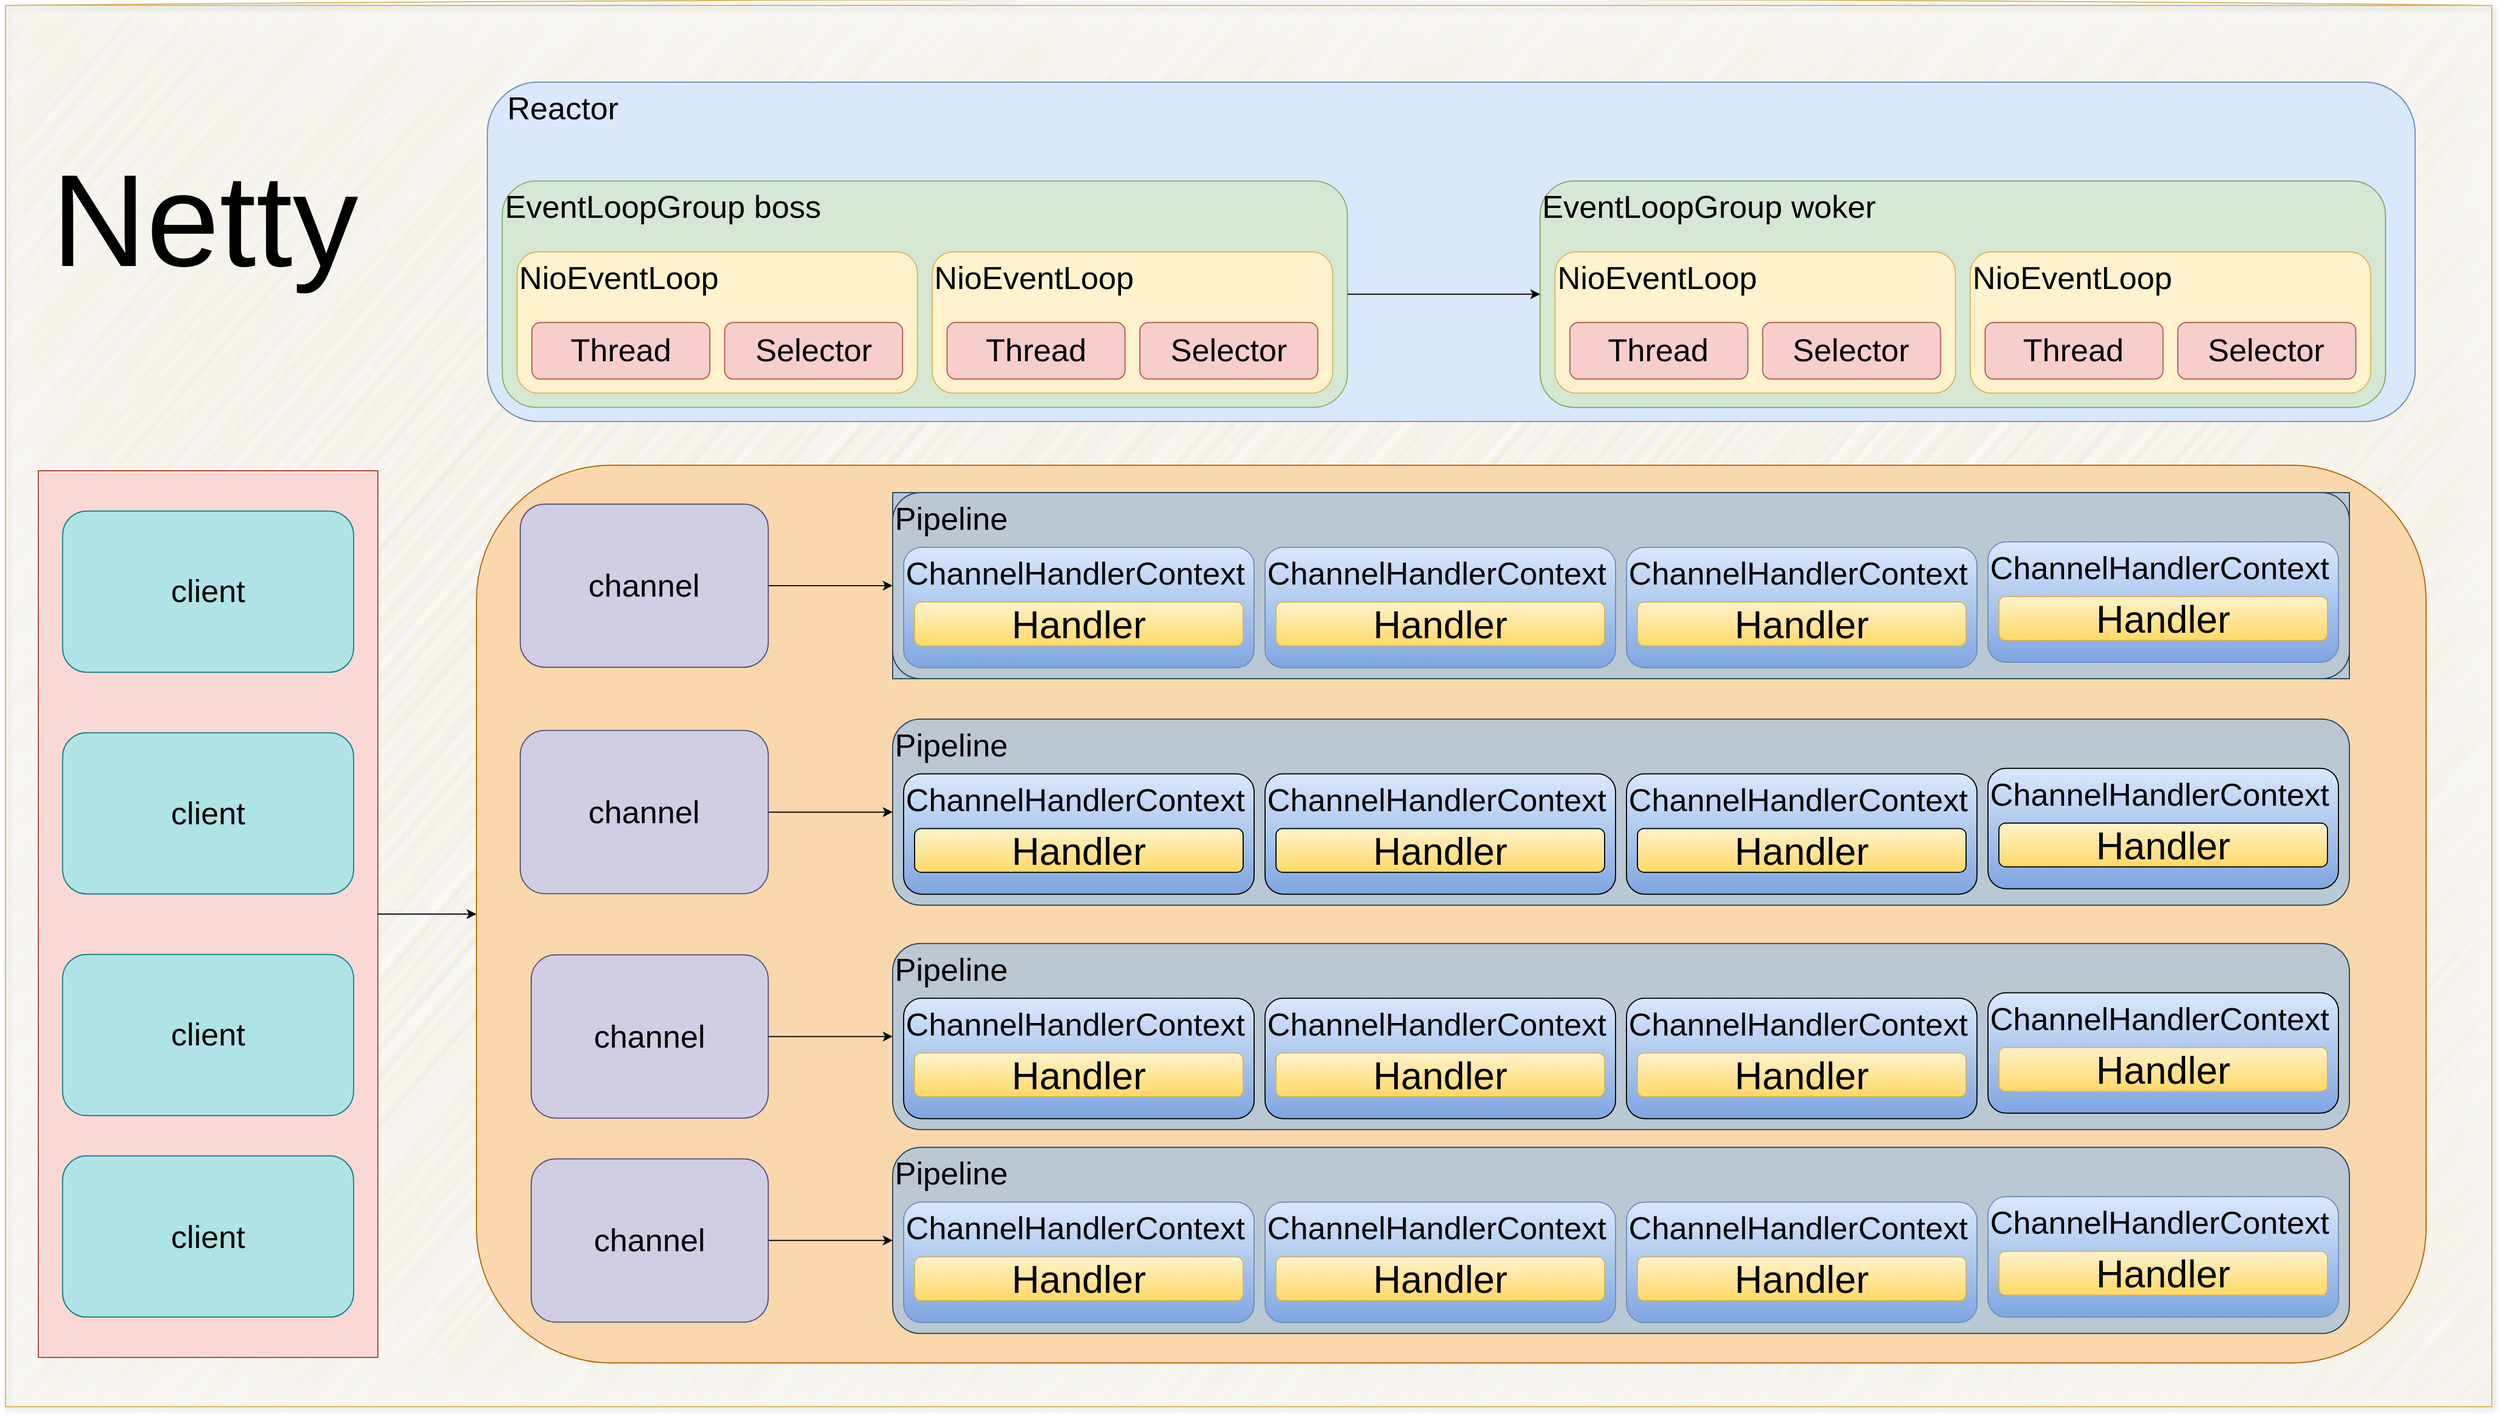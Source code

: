 <mxfile version="14.5.1" type="device"><diagram id="0wKa8OqcmL5Xw_oxOLjU" name="第 1 页"><mxGraphModel dx="4353" dy="3617" grid="1" gridSize="10" guides="1" tooltips="1" connect="1" arrows="1" fold="1" page="0" pageScale="1" pageWidth="827" pageHeight="1169" math="0" shadow="0"><root><mxCell id="0"/><mxCell id="1" parent="0"/><mxCell id="dPy0fl-XgrlMiZQ2PIyt-102" value="" style="rounded=0;whiteSpace=wrap;html=1;fontSize=35;align=center;fillColor=#fff2cc;strokeColor=#d6b656;sketch=1;glass=0;shadow=1;" vertex="1" parent="1"><mxGeometry x="-1080" y="-870" width="2270" height="1280" as="geometry"/></mxCell><mxCell id="dPy0fl-XgrlMiZQ2PIyt-53" value="" style="rounded=1;whiteSpace=wrap;html=1;fontSize=35;align=center;fillColor=#fad7ac;strokeColor=#b46504;" vertex="1" parent="1"><mxGeometry x="-650" y="-450" width="1780" height="820" as="geometry"/></mxCell><mxCell id="dPy0fl-XgrlMiZQ2PIyt-92" style="edgeStyle=none;rounded=0;orthogonalLoop=1;jettySize=auto;html=1;exitX=1;exitY=0.5;exitDx=0;exitDy=0;entryX=0;entryY=0.5;entryDx=0;entryDy=0;fontSize=35;" edge="1" parent="1" source="dPy0fl-XgrlMiZQ2PIyt-54" target="dPy0fl-XgrlMiZQ2PIyt-33"><mxGeometry relative="1" as="geometry"/></mxCell><mxCell id="dPy0fl-XgrlMiZQ2PIyt-54" value="channel" style="rounded=1;whiteSpace=wrap;html=1;fontSize=29;fillColor=#d0cee2;strokeColor=#56517e;" vertex="1" parent="1"><mxGeometry x="-610" y="-414.55" width="226.43" height="149.09" as="geometry"/></mxCell><mxCell id="dPy0fl-XgrlMiZQ2PIyt-93" style="edgeStyle=none;rounded=0;orthogonalLoop=1;jettySize=auto;html=1;exitX=1;exitY=0.5;exitDx=0;exitDy=0;entryX=0;entryY=0.5;entryDx=0;entryDy=0;fontSize=35;" edge="1" parent="1" source="dPy0fl-XgrlMiZQ2PIyt-55" target="dPy0fl-XgrlMiZQ2PIyt-62"><mxGeometry relative="1" as="geometry"/></mxCell><mxCell id="dPy0fl-XgrlMiZQ2PIyt-55" value="channel" style="rounded=1;whiteSpace=wrap;html=1;fontSize=29;fillColor=#d0cee2;strokeColor=#56517e;" vertex="1" parent="1"><mxGeometry x="-610" y="-207.72" width="226.43" height="149.09" as="geometry"/></mxCell><mxCell id="dPy0fl-XgrlMiZQ2PIyt-94" style="edgeStyle=none;rounded=0;orthogonalLoop=1;jettySize=auto;html=1;exitX=1;exitY=0.5;exitDx=0;exitDy=0;entryX=0;entryY=0.5;entryDx=0;entryDy=0;fontSize=35;" edge="1" parent="1" source="dPy0fl-XgrlMiZQ2PIyt-56" target="dPy0fl-XgrlMiZQ2PIyt-72"><mxGeometry relative="1" as="geometry"/></mxCell><mxCell id="dPy0fl-XgrlMiZQ2PIyt-56" value="channel" style="rounded=1;whiteSpace=wrap;html=1;fontSize=29;fillColor=#d0cee2;strokeColor=#56517e;" vertex="1" parent="1"><mxGeometry x="-600.0" y="-2.73" width="216.43" height="149.09" as="geometry"/></mxCell><mxCell id="dPy0fl-XgrlMiZQ2PIyt-95" style="edgeStyle=none;rounded=0;orthogonalLoop=1;jettySize=auto;html=1;exitX=1;exitY=0.5;exitDx=0;exitDy=0;entryX=0;entryY=0.5;entryDx=0;entryDy=0;fontSize=35;" edge="1" parent="1" source="dPy0fl-XgrlMiZQ2PIyt-57" target="dPy0fl-XgrlMiZQ2PIyt-82"><mxGeometry relative="1" as="geometry"/></mxCell><mxCell id="dPy0fl-XgrlMiZQ2PIyt-57" value="channel" style="rounded=1;whiteSpace=wrap;html=1;fontSize=29;fillColor=#d0cee2;strokeColor=#56517e;" vertex="1" parent="1"><mxGeometry x="-600.0" y="183.63" width="216.43" height="149.09" as="geometry"/></mxCell><mxCell id="dPy0fl-XgrlMiZQ2PIyt-61" value="" style="group" vertex="1" connectable="0" parent="1"><mxGeometry x="-270" y="-218.18" width="1330" height="170" as="geometry"/></mxCell><mxCell id="dPy0fl-XgrlMiZQ2PIyt-62" value="Pipeline" style="rounded=1;whiteSpace=wrap;html=1;fontSize=29;align=left;verticalAlign=top;fillColor=#bac8d3;strokeColor=#23445d;" vertex="1" parent="dPy0fl-XgrlMiZQ2PIyt-61"><mxGeometry width="1330" height="170" as="geometry"/></mxCell><mxCell id="dPy0fl-XgrlMiZQ2PIyt-63" value="ChannelHandlerContext" style="rounded=1;whiteSpace=wrap;html=1;fontSize=29;align=left;verticalAlign=top;gradientColor=#7ea6e0;fillColor=#dae8fc;" vertex="1" parent="dPy0fl-XgrlMiZQ2PIyt-61"><mxGeometry x="10" y="50" width="320" height="110" as="geometry"/></mxCell><mxCell id="dPy0fl-XgrlMiZQ2PIyt-64" value="Handler" style="rounded=1;whiteSpace=wrap;html=1;fontSize=35;align=center;gradientColor=#ffd966;fillColor=#fff2cc;" vertex="1" parent="dPy0fl-XgrlMiZQ2PIyt-61"><mxGeometry x="20" y="100" width="300" height="40" as="geometry"/></mxCell><mxCell id="dPy0fl-XgrlMiZQ2PIyt-65" value="ChannelHandlerContext" style="rounded=1;whiteSpace=wrap;html=1;fontSize=29;align=left;verticalAlign=top;gradientColor=#7ea6e0;fillColor=#dae8fc;" vertex="1" parent="dPy0fl-XgrlMiZQ2PIyt-61"><mxGeometry x="340" y="50" width="320" height="110" as="geometry"/></mxCell><mxCell id="dPy0fl-XgrlMiZQ2PIyt-66" value="Handler" style="rounded=1;whiteSpace=wrap;html=1;fontSize=35;align=center;gradientColor=#ffd966;fillColor=#fff2cc;" vertex="1" parent="dPy0fl-XgrlMiZQ2PIyt-61"><mxGeometry x="350" y="100" width="300" height="40" as="geometry"/></mxCell><mxCell id="dPy0fl-XgrlMiZQ2PIyt-67" value="ChannelHandlerContext" style="rounded=1;whiteSpace=wrap;html=1;fontSize=29;align=left;verticalAlign=top;gradientColor=#7ea6e0;fillColor=#dae8fc;" vertex="1" parent="dPy0fl-XgrlMiZQ2PIyt-61"><mxGeometry x="670" y="50" width="320" height="110" as="geometry"/></mxCell><mxCell id="dPy0fl-XgrlMiZQ2PIyt-68" value="Handler" style="rounded=1;whiteSpace=wrap;html=1;fontSize=35;align=center;gradientColor=#ffd966;fillColor=#fff2cc;" vertex="1" parent="dPy0fl-XgrlMiZQ2PIyt-61"><mxGeometry x="680" y="100" width="300" height="40" as="geometry"/></mxCell><mxCell id="dPy0fl-XgrlMiZQ2PIyt-69" value="ChannelHandlerContext" style="rounded=1;whiteSpace=wrap;html=1;fontSize=29;align=left;verticalAlign=top;gradientColor=#7ea6e0;fillColor=#dae8fc;" vertex="1" parent="dPy0fl-XgrlMiZQ2PIyt-61"><mxGeometry x="1000" y="45" width="320" height="110" as="geometry"/></mxCell><mxCell id="dPy0fl-XgrlMiZQ2PIyt-70" value="Handler" style="rounded=1;whiteSpace=wrap;html=1;fontSize=35;align=center;gradientColor=#ffd966;fillColor=#fff2cc;" vertex="1" parent="dPy0fl-XgrlMiZQ2PIyt-61"><mxGeometry x="1010" y="95" width="300" height="40" as="geometry"/></mxCell><mxCell id="dPy0fl-XgrlMiZQ2PIyt-71" value="" style="group" vertex="1" connectable="0" parent="1"><mxGeometry x="-270" y="-13.18" width="1330" height="170" as="geometry"/></mxCell><mxCell id="dPy0fl-XgrlMiZQ2PIyt-72" value="Pipeline" style="rounded=1;whiteSpace=wrap;html=1;fontSize=29;align=left;verticalAlign=top;fillColor=#bac8d3;strokeColor=#23445d;" vertex="1" parent="dPy0fl-XgrlMiZQ2PIyt-71"><mxGeometry width="1330" height="170" as="geometry"/></mxCell><mxCell id="dPy0fl-XgrlMiZQ2PIyt-73" value="ChannelHandlerContext" style="rounded=1;whiteSpace=wrap;html=1;fontSize=29;align=left;verticalAlign=top;gradientColor=#7ea6e0;fillColor=#dae8fc;" vertex="1" parent="dPy0fl-XgrlMiZQ2PIyt-71"><mxGeometry x="10" y="50" width="320" height="110" as="geometry"/></mxCell><mxCell id="dPy0fl-XgrlMiZQ2PIyt-74" value="Handler" style="rounded=1;whiteSpace=wrap;html=1;fontSize=35;align=center;gradientColor=#ffd966;fillColor=#fff2cc;strokeColor=#d6b656;" vertex="1" parent="dPy0fl-XgrlMiZQ2PIyt-71"><mxGeometry x="20" y="100" width="300" height="40" as="geometry"/></mxCell><mxCell id="dPy0fl-XgrlMiZQ2PIyt-75" value="ChannelHandlerContext" style="rounded=1;whiteSpace=wrap;html=1;fontSize=29;align=left;verticalAlign=top;gradientColor=#7ea6e0;fillColor=#dae8fc;" vertex="1" parent="dPy0fl-XgrlMiZQ2PIyt-71"><mxGeometry x="340" y="50" width="320" height="110" as="geometry"/></mxCell><mxCell id="dPy0fl-XgrlMiZQ2PIyt-76" value="Handler" style="rounded=1;whiteSpace=wrap;html=1;fontSize=35;align=center;gradientColor=#ffd966;fillColor=#fff2cc;strokeColor=#d6b656;" vertex="1" parent="dPy0fl-XgrlMiZQ2PIyt-71"><mxGeometry x="350" y="100" width="300" height="40" as="geometry"/></mxCell><mxCell id="dPy0fl-XgrlMiZQ2PIyt-77" value="ChannelHandlerContext" style="rounded=1;whiteSpace=wrap;html=1;fontSize=29;align=left;verticalAlign=top;gradientColor=#7ea6e0;fillColor=#dae8fc;" vertex="1" parent="dPy0fl-XgrlMiZQ2PIyt-71"><mxGeometry x="670" y="50" width="320" height="110" as="geometry"/></mxCell><mxCell id="dPy0fl-XgrlMiZQ2PIyt-78" value="Handler" style="rounded=1;whiteSpace=wrap;html=1;fontSize=35;align=center;gradientColor=#ffd966;fillColor=#fff2cc;strokeColor=#d6b656;" vertex="1" parent="dPy0fl-XgrlMiZQ2PIyt-71"><mxGeometry x="680" y="100" width="300" height="40" as="geometry"/></mxCell><mxCell id="dPy0fl-XgrlMiZQ2PIyt-79" value="ChannelHandlerContext" style="rounded=1;whiteSpace=wrap;html=1;fontSize=29;align=left;verticalAlign=top;gradientColor=#7ea6e0;fillColor=#dae8fc;" vertex="1" parent="dPy0fl-XgrlMiZQ2PIyt-71"><mxGeometry x="1000" y="45" width="320" height="110" as="geometry"/></mxCell><mxCell id="dPy0fl-XgrlMiZQ2PIyt-80" value="Handler" style="rounded=1;whiteSpace=wrap;html=1;fontSize=35;align=center;gradientColor=#ffd966;fillColor=#fff2cc;strokeColor=#d6b656;" vertex="1" parent="dPy0fl-XgrlMiZQ2PIyt-71"><mxGeometry x="1010" y="95" width="300" height="40" as="geometry"/></mxCell><mxCell id="dPy0fl-XgrlMiZQ2PIyt-81" value="" style="group" vertex="1" connectable="0" parent="1"><mxGeometry x="-270" y="173.18" width="1330" height="170" as="geometry"/></mxCell><mxCell id="dPy0fl-XgrlMiZQ2PIyt-82" value="Pipeline" style="rounded=1;whiteSpace=wrap;html=1;fontSize=29;align=left;verticalAlign=top;fillColor=#bac8d3;strokeColor=#23445d;" vertex="1" parent="dPy0fl-XgrlMiZQ2PIyt-81"><mxGeometry width="1330" height="170" as="geometry"/></mxCell><mxCell id="dPy0fl-XgrlMiZQ2PIyt-83" value="ChannelHandlerContext" style="rounded=1;whiteSpace=wrap;html=1;fontSize=29;align=left;verticalAlign=top;gradientColor=#7ea6e0;fillColor=#dae8fc;strokeColor=#6c8ebf;" vertex="1" parent="dPy0fl-XgrlMiZQ2PIyt-81"><mxGeometry x="10" y="50" width="320" height="110" as="geometry"/></mxCell><mxCell id="dPy0fl-XgrlMiZQ2PIyt-84" value="Handler" style="rounded=1;whiteSpace=wrap;html=1;fontSize=35;align=center;gradientColor=#ffd966;fillColor=#fff2cc;strokeColor=#d6b656;" vertex="1" parent="dPy0fl-XgrlMiZQ2PIyt-81"><mxGeometry x="20" y="100" width="300" height="40" as="geometry"/></mxCell><mxCell id="dPy0fl-XgrlMiZQ2PIyt-85" value="ChannelHandlerContext" style="rounded=1;whiteSpace=wrap;html=1;fontSize=29;align=left;verticalAlign=top;gradientColor=#7ea6e0;fillColor=#dae8fc;strokeColor=#6c8ebf;" vertex="1" parent="dPy0fl-XgrlMiZQ2PIyt-81"><mxGeometry x="340" y="50" width="320" height="110" as="geometry"/></mxCell><mxCell id="dPy0fl-XgrlMiZQ2PIyt-86" value="Handler" style="rounded=1;whiteSpace=wrap;html=1;fontSize=35;align=center;gradientColor=#ffd966;fillColor=#fff2cc;strokeColor=#d6b656;" vertex="1" parent="dPy0fl-XgrlMiZQ2PIyt-81"><mxGeometry x="350" y="100" width="300" height="40" as="geometry"/></mxCell><mxCell id="dPy0fl-XgrlMiZQ2PIyt-87" value="ChannelHandlerContext" style="rounded=1;whiteSpace=wrap;html=1;fontSize=29;align=left;verticalAlign=top;gradientColor=#7ea6e0;fillColor=#dae8fc;strokeColor=#6c8ebf;" vertex="1" parent="dPy0fl-XgrlMiZQ2PIyt-81"><mxGeometry x="670" y="50" width="320" height="110" as="geometry"/></mxCell><mxCell id="dPy0fl-XgrlMiZQ2PIyt-88" value="Handler" style="rounded=1;whiteSpace=wrap;html=1;fontSize=35;align=center;gradientColor=#ffd966;fillColor=#fff2cc;strokeColor=#d6b656;" vertex="1" parent="dPy0fl-XgrlMiZQ2PIyt-81"><mxGeometry x="680" y="100" width="300" height="40" as="geometry"/></mxCell><mxCell id="dPy0fl-XgrlMiZQ2PIyt-89" value="ChannelHandlerContext" style="rounded=1;whiteSpace=wrap;html=1;fontSize=29;align=left;verticalAlign=top;gradientColor=#7ea6e0;fillColor=#dae8fc;strokeColor=#6c8ebf;" vertex="1" parent="dPy0fl-XgrlMiZQ2PIyt-81"><mxGeometry x="1000" y="45" width="320" height="110" as="geometry"/></mxCell><mxCell id="dPy0fl-XgrlMiZQ2PIyt-90" value="Handler" style="rounded=1;whiteSpace=wrap;html=1;fontSize=35;align=center;gradientColor=#ffd966;fillColor=#fff2cc;strokeColor=#d6b656;" vertex="1" parent="dPy0fl-XgrlMiZQ2PIyt-81"><mxGeometry x="1010" y="95" width="300" height="40" as="geometry"/></mxCell><mxCell id="dPy0fl-XgrlMiZQ2PIyt-51" value="" style="group;fillColor=#fad9d5;strokeColor=#ae4132;" vertex="1" connectable="0" parent="1"><mxGeometry x="-1050" y="-445" width="310" height="810" as="geometry"/></mxCell><mxCell id="dPy0fl-XgrlMiZQ2PIyt-50" value="" style="rounded=0;whiteSpace=wrap;html=1;fontSize=35;align=center;fillColor=#fad9d5;strokeColor=#ae4132;" vertex="1" parent="dPy0fl-XgrlMiZQ2PIyt-51"><mxGeometry width="310.0" height="810" as="geometry"/></mxCell><mxCell id="dPy0fl-XgrlMiZQ2PIyt-1" value="client" style="rounded=1;whiteSpace=wrap;html=1;fontSize=29;fillColor=#b0e3e6;strokeColor=#0e8088;" vertex="1" parent="dPy0fl-XgrlMiZQ2PIyt-51"><mxGeometry x="22.143" y="36.818" width="265.714" height="147.273" as="geometry"/></mxCell><mxCell id="dPy0fl-XgrlMiZQ2PIyt-47" value="client" style="rounded=1;whiteSpace=wrap;html=1;fontSize=29;fillColor=#b0e3e6;strokeColor=#0e8088;" vertex="1" parent="dPy0fl-XgrlMiZQ2PIyt-51"><mxGeometry x="22.143" y="239.318" width="265.714" height="147.273" as="geometry"/></mxCell><mxCell id="dPy0fl-XgrlMiZQ2PIyt-48" value="client" style="rounded=1;whiteSpace=wrap;html=1;fontSize=29;fillColor=#b0e3e6;strokeColor=#0e8088;" vertex="1" parent="dPy0fl-XgrlMiZQ2PIyt-51"><mxGeometry x="22.143" y="441.818" width="265.714" height="147.273" as="geometry"/></mxCell><mxCell id="dPy0fl-XgrlMiZQ2PIyt-49" value="client" style="rounded=1;whiteSpace=wrap;html=1;fontSize=29;fillColor=#b0e3e6;strokeColor=#0e8088;" vertex="1" parent="dPy0fl-XgrlMiZQ2PIyt-51"><mxGeometry x="22.143" y="625.909" width="265.714" height="147.273" as="geometry"/></mxCell><mxCell id="dPy0fl-XgrlMiZQ2PIyt-60" value="" style="group;fillColor=#bac8d3;strokeColor=#23445d;" vertex="1" connectable="0" parent="1"><mxGeometry x="-270" y="-425.01" width="1330" height="170" as="geometry"/></mxCell><mxCell id="dPy0fl-XgrlMiZQ2PIyt-33" value="Pipeline" style="rounded=1;whiteSpace=wrap;html=1;fontSize=29;align=left;verticalAlign=top;fillColor=#bac8d3;strokeColor=#23445d;" vertex="1" parent="dPy0fl-XgrlMiZQ2PIyt-60"><mxGeometry width="1330" height="170" as="geometry"/></mxCell><mxCell id="dPy0fl-XgrlMiZQ2PIyt-4" value="ChannelHandlerContext" style="rounded=1;whiteSpace=wrap;html=1;fontSize=29;align=left;verticalAlign=top;gradientColor=#7ea6e0;fillColor=#dae8fc;strokeColor=#6c8ebf;" vertex="1" parent="dPy0fl-XgrlMiZQ2PIyt-60"><mxGeometry x="10" y="50" width="320" height="110" as="geometry"/></mxCell><mxCell id="dPy0fl-XgrlMiZQ2PIyt-35" value="Handler" style="rounded=1;whiteSpace=wrap;html=1;fontSize=35;align=center;gradientColor=#ffd966;fillColor=#fff2cc;strokeColor=#d6b656;" vertex="1" parent="dPy0fl-XgrlMiZQ2PIyt-60"><mxGeometry x="20" y="100" width="300" height="40" as="geometry"/></mxCell><mxCell id="dPy0fl-XgrlMiZQ2PIyt-36" value="ChannelHandlerContext" style="rounded=1;whiteSpace=wrap;html=1;fontSize=29;align=left;verticalAlign=top;gradientColor=#7ea6e0;fillColor=#dae8fc;strokeColor=#6c8ebf;" vertex="1" parent="dPy0fl-XgrlMiZQ2PIyt-60"><mxGeometry x="340" y="50" width="320" height="110" as="geometry"/></mxCell><mxCell id="dPy0fl-XgrlMiZQ2PIyt-37" value="Handler" style="rounded=1;whiteSpace=wrap;html=1;fontSize=35;align=center;gradientColor=#ffd966;fillColor=#fff2cc;strokeColor=#d6b656;" vertex="1" parent="dPy0fl-XgrlMiZQ2PIyt-60"><mxGeometry x="350" y="100" width="300" height="40" as="geometry"/></mxCell><mxCell id="dPy0fl-XgrlMiZQ2PIyt-38" value="ChannelHandlerContext" style="rounded=1;whiteSpace=wrap;html=1;fontSize=29;align=left;verticalAlign=top;gradientColor=#7ea6e0;fillColor=#dae8fc;strokeColor=#6c8ebf;" vertex="1" parent="dPy0fl-XgrlMiZQ2PIyt-60"><mxGeometry x="670" y="50" width="320" height="110" as="geometry"/></mxCell><mxCell id="dPy0fl-XgrlMiZQ2PIyt-39" value="Handler" style="rounded=1;whiteSpace=wrap;html=1;fontSize=35;align=center;gradientColor=#ffd966;fillColor=#fff2cc;strokeColor=#d6b656;" vertex="1" parent="dPy0fl-XgrlMiZQ2PIyt-60"><mxGeometry x="680" y="100" width="300" height="40" as="geometry"/></mxCell><mxCell id="dPy0fl-XgrlMiZQ2PIyt-44" value="ChannelHandlerContext" style="rounded=1;whiteSpace=wrap;html=1;fontSize=29;align=left;verticalAlign=top;gradientColor=#7ea6e0;fillColor=#dae8fc;strokeColor=#6c8ebf;" vertex="1" parent="dPy0fl-XgrlMiZQ2PIyt-60"><mxGeometry x="1000" y="45" width="320" height="110" as="geometry"/></mxCell><mxCell id="dPy0fl-XgrlMiZQ2PIyt-45" value="Handler" style="rounded=1;whiteSpace=wrap;html=1;fontSize=35;align=center;gradientColor=#ffd966;fillColor=#fff2cc;strokeColor=#d6b656;" vertex="1" parent="dPy0fl-XgrlMiZQ2PIyt-60"><mxGeometry x="1010" y="95" width="300" height="40" as="geometry"/></mxCell><mxCell id="dPy0fl-XgrlMiZQ2PIyt-91" style="edgeStyle=none;rounded=0;orthogonalLoop=1;jettySize=auto;html=1;exitX=1;exitY=0.5;exitDx=0;exitDy=0;entryX=0;entryY=0.5;entryDx=0;entryDy=0;fontSize=35;" edge="1" parent="1" source="dPy0fl-XgrlMiZQ2PIyt-50" target="dPy0fl-XgrlMiZQ2PIyt-53"><mxGeometry relative="1" as="geometry"/></mxCell><mxCell id="dPy0fl-XgrlMiZQ2PIyt-101" value="" style="group;rounded=1;glass=0;fillColor=#d5e8d4;strokeColor=#82b366;" vertex="1" connectable="0" parent="1"><mxGeometry x="-640" y="-800" width="1760" height="310" as="geometry"/></mxCell><mxCell id="dPy0fl-XgrlMiZQ2PIyt-8" value="&amp;nbsp; Reactor" style="rounded=1;whiteSpace=wrap;html=1;fontSize=29;align=left;verticalAlign=top;fillColor=#dae8fc;strokeColor=#6c8ebf;" vertex="1" parent="dPy0fl-XgrlMiZQ2PIyt-101"><mxGeometry width="1760" height="310.0" as="geometry"/></mxCell><mxCell id="dPy0fl-XgrlMiZQ2PIyt-41" value="" style="group;rounded=1;strokeColor=#9673a6;fillColor=#e1d5e7;" vertex="1" connectable="0" parent="dPy0fl-XgrlMiZQ2PIyt-101"><mxGeometry x="961.231" y="90.417" width="771.692" height="206.667" as="geometry"/></mxCell><mxCell id="dPy0fl-XgrlMiZQ2PIyt-26" value="EventLoopGroup woker" style="rounded=1;whiteSpace=wrap;html=1;fontSize=29;align=left;verticalAlign=top;fillColor=#d5e8d4;strokeColor=#82b366;" vertex="1" parent="dPy0fl-XgrlMiZQ2PIyt-41"><mxGeometry width="771.692" height="206.667" as="geometry"/></mxCell><mxCell id="dPy0fl-XgrlMiZQ2PIyt-27" value="NioEventLoop" style="rounded=1;whiteSpace=wrap;html=1;fontSize=29;align=left;verticalAlign=top;fillColor=#fff2cc;strokeColor=#d6b656;" vertex="1" parent="dPy0fl-XgrlMiZQ2PIyt-41"><mxGeometry x="13.538" y="64.583" width="365.538" height="129.167" as="geometry"/></mxCell><mxCell id="dPy0fl-XgrlMiZQ2PIyt-28" value="Thread" style="rounded=1;whiteSpace=wrap;html=1;fontSize=29;fillColor=#f8cecc;strokeColor=#b85450;" vertex="1" parent="dPy0fl-XgrlMiZQ2PIyt-41"><mxGeometry x="27.077" y="129.167" width="162.462" height="51.667" as="geometry"/></mxCell><mxCell id="dPy0fl-XgrlMiZQ2PIyt-29" value="Selector" style="rounded=1;whiteSpace=wrap;html=1;fontSize=29;fillColor=#f8cecc;strokeColor=#b85450;" vertex="1" parent="dPy0fl-XgrlMiZQ2PIyt-41"><mxGeometry x="203.077" y="129.167" width="162.462" height="51.667" as="geometry"/></mxCell><mxCell id="dPy0fl-XgrlMiZQ2PIyt-30" value="NioEventLoop" style="rounded=1;whiteSpace=wrap;html=1;fontSize=29;align=left;verticalAlign=top;fillColor=#fff2cc;strokeColor=#d6b656;" vertex="1" parent="dPy0fl-XgrlMiZQ2PIyt-41"><mxGeometry x="392.615" y="64.583" width="365.538" height="129.167" as="geometry"/></mxCell><mxCell id="dPy0fl-XgrlMiZQ2PIyt-31" value="Thread" style="rounded=1;whiteSpace=wrap;html=1;fontSize=29;fillColor=#f8cecc;strokeColor=#b85450;" vertex="1" parent="dPy0fl-XgrlMiZQ2PIyt-41"><mxGeometry x="406.154" y="129.167" width="162.462" height="51.667" as="geometry"/></mxCell><mxCell id="dPy0fl-XgrlMiZQ2PIyt-32" value="Selector" style="rounded=1;whiteSpace=wrap;html=1;fontSize=29;fillColor=#f8cecc;strokeColor=#b85450;" vertex="1" parent="dPy0fl-XgrlMiZQ2PIyt-41"><mxGeometry x="582.154" y="129.167" width="162.462" height="51.667" as="geometry"/></mxCell><mxCell id="dPy0fl-XgrlMiZQ2PIyt-43" value="" style="group" vertex="1" connectable="0" parent="dPy0fl-XgrlMiZQ2PIyt-101"><mxGeometry x="13.538" y="90.417" width="771.692" height="206.667" as="geometry"/></mxCell><mxCell id="dPy0fl-XgrlMiZQ2PIyt-14" value="EventLoopGroup boss" style="rounded=1;whiteSpace=wrap;html=1;fontSize=29;align=left;verticalAlign=top;fillColor=#d5e8d4;strokeColor=#82b366;" vertex="1" parent="dPy0fl-XgrlMiZQ2PIyt-43"><mxGeometry width="771.692" height="206.667" as="geometry"/></mxCell><mxCell id="dPy0fl-XgrlMiZQ2PIyt-17" value="NioEventLoop" style="rounded=1;whiteSpace=wrap;html=1;fontSize=29;align=left;verticalAlign=top;fillColor=#fff2cc;strokeColor=#d6b656;" vertex="1" parent="dPy0fl-XgrlMiZQ2PIyt-43"><mxGeometry x="13.538" y="64.583" width="365.538" height="129.167" as="geometry"/></mxCell><mxCell id="dPy0fl-XgrlMiZQ2PIyt-20" value="Thread" style="rounded=1;whiteSpace=wrap;html=1;fontSize=29;fillColor=#f8cecc;strokeColor=#b85450;" vertex="1" parent="dPy0fl-XgrlMiZQ2PIyt-43"><mxGeometry x="27.077" y="129.167" width="162.462" height="51.667" as="geometry"/></mxCell><mxCell id="dPy0fl-XgrlMiZQ2PIyt-21" value="Selector" style="rounded=1;whiteSpace=wrap;html=1;fontSize=29;fillColor=#f8cecc;strokeColor=#b85450;" vertex="1" parent="dPy0fl-XgrlMiZQ2PIyt-43"><mxGeometry x="203.077" y="129.167" width="162.462" height="51.667" as="geometry"/></mxCell><mxCell id="dPy0fl-XgrlMiZQ2PIyt-23" value="NioEventLoop" style="rounded=1;whiteSpace=wrap;html=1;fontSize=29;align=left;verticalAlign=top;fillColor=#fff2cc;strokeColor=#d6b656;" vertex="1" parent="dPy0fl-XgrlMiZQ2PIyt-43"><mxGeometry x="392.615" y="64.583" width="365.538" height="129.167" as="geometry"/></mxCell><mxCell id="dPy0fl-XgrlMiZQ2PIyt-24" value="Thread" style="rounded=1;whiteSpace=wrap;html=1;fontSize=29;fillColor=#f8cecc;strokeColor=#b85450;" vertex="1" parent="dPy0fl-XgrlMiZQ2PIyt-43"><mxGeometry x="406.154" y="129.167" width="162.462" height="51.667" as="geometry"/></mxCell><mxCell id="dPy0fl-XgrlMiZQ2PIyt-25" value="Selector" style="rounded=1;whiteSpace=wrap;html=1;fontSize=29;fillColor=#f8cecc;strokeColor=#b85450;" vertex="1" parent="dPy0fl-XgrlMiZQ2PIyt-43"><mxGeometry x="582.154" y="129.167" width="162.462" height="51.667" as="geometry"/></mxCell><mxCell id="dPy0fl-XgrlMiZQ2PIyt-42" style="edgeStyle=none;rounded=0;orthogonalLoop=1;jettySize=auto;html=1;exitX=1;exitY=0.5;exitDx=0;exitDy=0;fontSize=35;" edge="1" parent="dPy0fl-XgrlMiZQ2PIyt-101" source="dPy0fl-XgrlMiZQ2PIyt-14" target="dPy0fl-XgrlMiZQ2PIyt-26"><mxGeometry relative="1" as="geometry"/></mxCell><mxCell id="dPy0fl-XgrlMiZQ2PIyt-104" value="Netty" style="text;html=1;strokeColor=none;fillColor=none;align=left;verticalAlign=middle;whiteSpace=wrap;rounded=0;shadow=1;glass=0;sketch=1;fontSize=120;" vertex="1" parent="1"><mxGeometry x="-1040" y="-730" width="320" height="110" as="geometry"/></mxCell></root></mxGraphModel></diagram></mxfile>